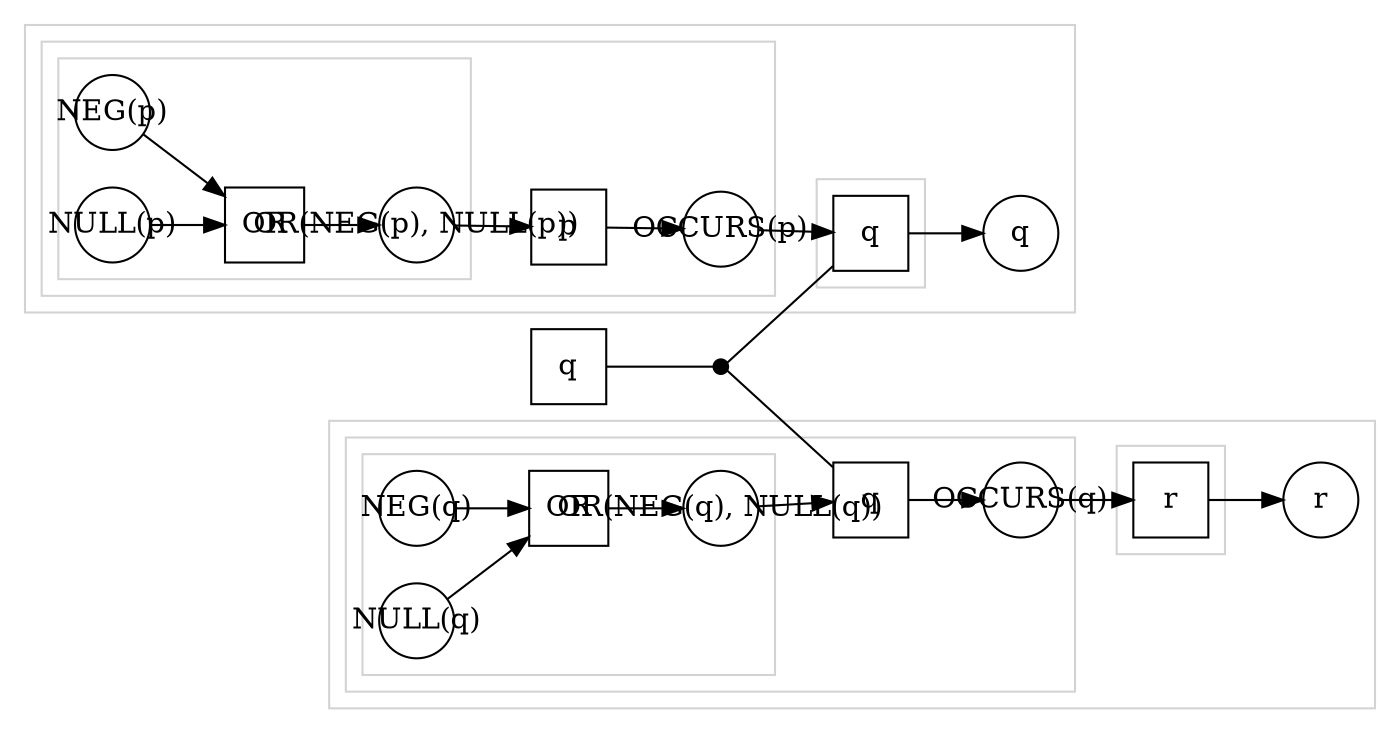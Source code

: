 digraph G {
  rankdir="LR";

  subgraph place {
    node [shape=circle,fixedsize=true,width=.5];
    _p0 [label="",height=.1,width=.1,style=filled,width=.1,color=black] ;
  } 

  subgraph transitions {
    node [shape=rect,height=.5,width=.5];
    _t0 [label="q"] ;
  } 

  subgraph cluster_0 {
    color=lightgray ;

    subgraph place {
      node [shape=circle,fixedsize=true,width=.5];
      _p0_0 [label="q"] ;
    } 

    subgraph cluster0_0 {
      color=lightgray ;

      subgraph place {
        node [shape=circle,fixedsize=true,width=.5];
        _p0_00 [label="OCCURS(p)"] ;
      } 

      subgraph transitions {
        node [shape=rect,height=.5,width=.5];
        _t0_00 [label="p"] ;
      } 

      subgraph cluster00_0 {
        color=lightgray ;

        subgraph place {
          node [shape=circle,fixedsize=true,width=.5];
          _p0_000 [label="OR(NEG(p), NULL(p))"] ;
          _p1_000 [label="NEG(p)"] ;
          _p2_000 [label="NULL(p)"] ;
        } 

        subgraph transitions {
          node [shape=rect,height=.5,width=.5];
          _t0_000 [label="OR"] ;
        } 

        _t0_000 -> _p0_000 [] ;
        _p1_000 -> _t0_000 [] ;
        _p2_000 -> _t0_000 [] ;
      }

      _t0_00 -> _p0_00 [] ;
      _p0_000 -> _t0_00 [] ;
    }

    subgraph cluster0_1 {
      color=lightgray ;

      subgraph transitions {
        node [shape=rect,height=.5,width=.5];
        _t0_01 [label="q"] ;
      } 
    }

    _p0_00 -> _t0_01 [] ;
    _t0_01 -> _p0_0 [] ;
  }

  subgraph cluster_1 {
    color=lightgray ;

    subgraph place {
      node [shape=circle,fixedsize=true,width=.5];
      _p0_1 [label="r"] ;
    } 

    subgraph cluster1_0 {
      color=lightgray ;

      subgraph place {
        node [shape=circle,fixedsize=true,width=.5];
        _p0_10 [label="OCCURS(q)"] ;
      } 

      subgraph transitions {
        node [shape=rect,height=.5,width=.5];
        _t0_10 [label="q"] ;
      } 

      subgraph cluster10_0 {
        color=lightgray ;

        subgraph place {
          node [shape=circle,fixedsize=true,width=.5];
          _p0_100 [label="OR(NEG(q), NULL(q))"] ;
          _p1_100 [label="NEG(q)"] ;
          _p2_100 [label="NULL(q)"] ;
        } 

        subgraph transitions {
          node [shape=rect,height=.5,width=.5];
          _t0_100 [label="OR"] ;
        } 

        _t0_100 -> _p0_100 [] ;
        _p1_100 -> _t0_100 [] ;
        _p2_100 -> _t0_100 [] ;
      }

      _t0_10 -> _p0_10 [] ;
      _p0_100 -> _t0_10 [] ;
    }

    subgraph cluster1_1 {
      color=lightgray ;

      subgraph transitions {
        node [shape=rect,height=.5,width=.5];
        _t0_11 [label="r"] ;
      } 
    }

    _p0_10 -> _t0_11 [] ;
    _t0_11 -> _p0_1 [] ;
  }

  _t0 -> _p0 [arrowhead=none] ;
  _p0 -> _t0_01 [arrowhead=none] ;
  _p0 -> _t0_10 [arrowhead=none] ;
}

